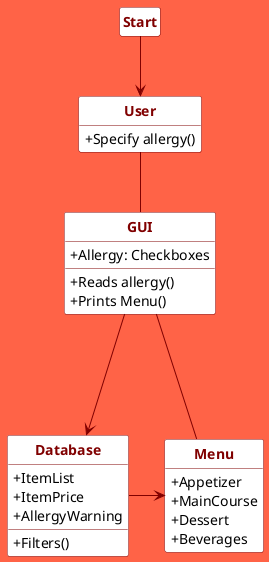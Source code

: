 @startuml

skinparam style strictuml
skinparam backgroundColor tomato
skinparam class{
BackgroundColor white
BorderColor maroon
FontColor maroon
ArrowColor maroon
FontStyle bold
AttributeIconSize 0
}
skinparam object{
BackgroundColor white
BorderColor maroon
FontColor maroon
ArrowColor maroon
FontStyle bold
AttributeIconSize 0
}
hide empty members

Start -->User

User -- GUI
GUI ---> Database
GUI - Menu
Database -> Menu
annotation Start{}

class Database {
+ItemList
+ItemPrice
+AllergyWarning
+Filters()
}

class GUI{
+Allergy: Checkboxes
+Reads allergy()
+Prints Menu()
}

object Menu{
+Appetizer
+MainCourse
+Dessert
+Beverages
}

class User {
+Specify allergy()
}

@enduml